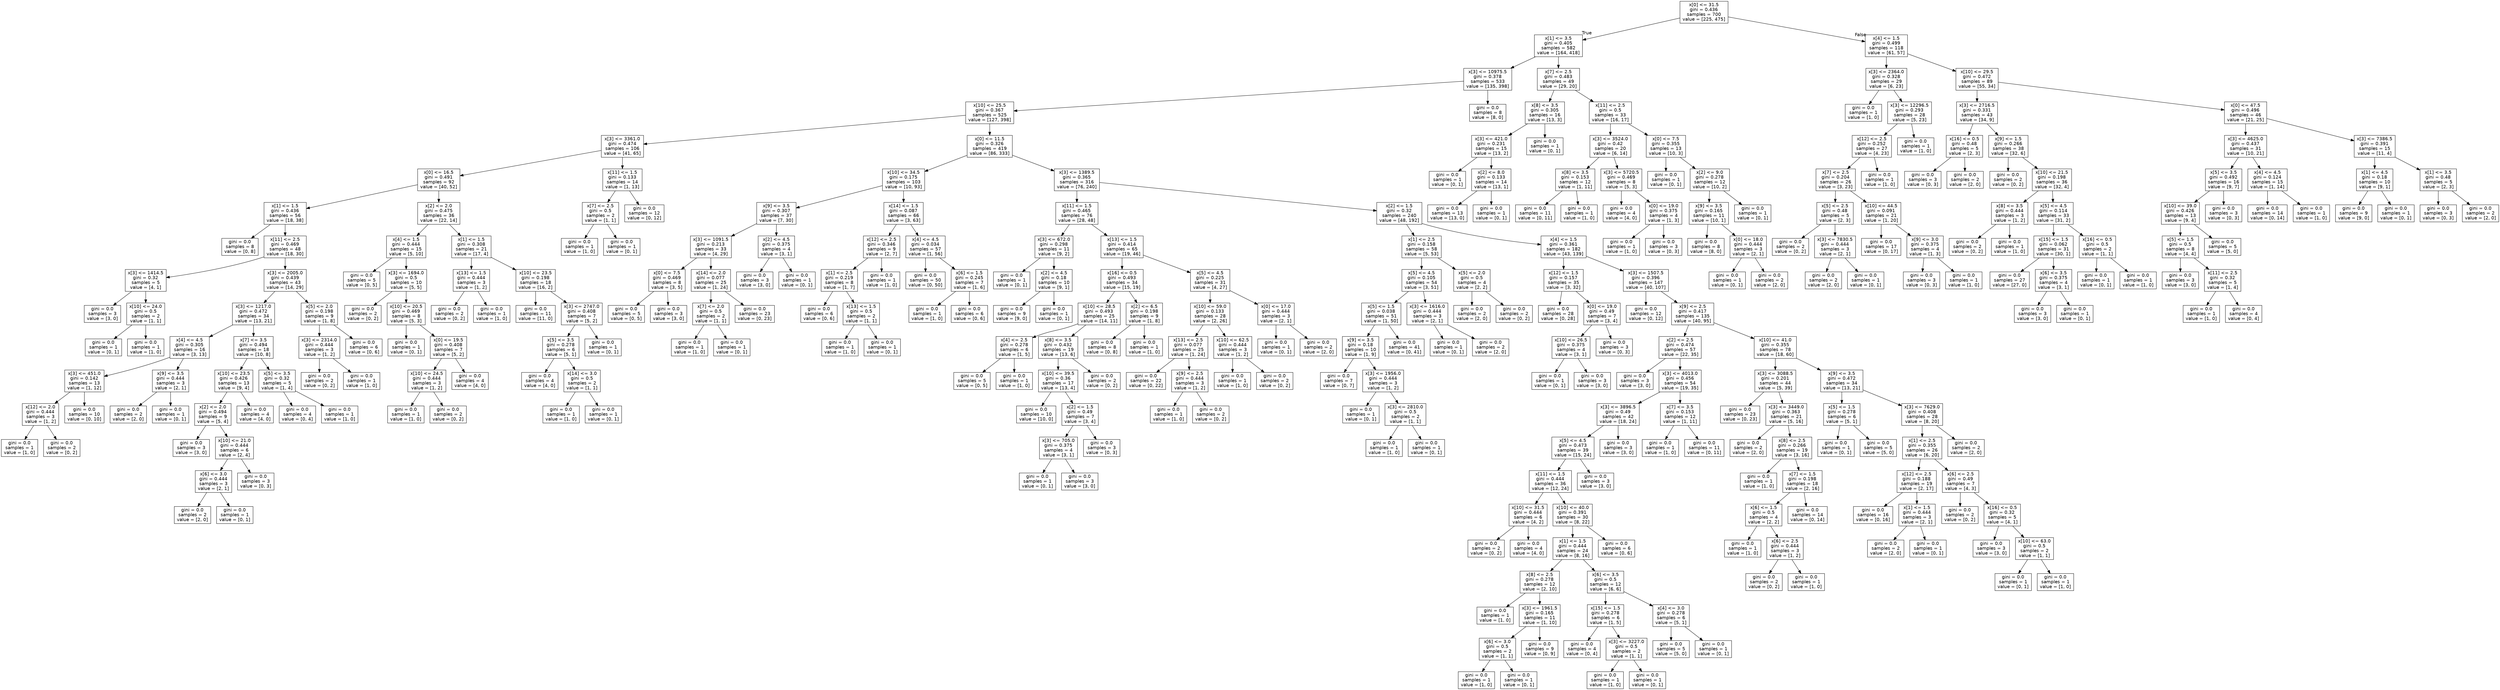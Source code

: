 digraph Tree {
node [shape=box, fontname="helvetica"] ;
edge [fontname="helvetica"] ;
0 [label="x[0] <= 31.5\ngini = 0.436\nsamples = 700\nvalue = [225, 475]"] ;
1 [label="x[1] <= 3.5\ngini = 0.405\nsamples = 582\nvalue = [164, 418]"] ;
0 -> 1 [labeldistance=2.5, labelangle=45, headlabel="True"] ;
2 [label="x[3] <= 10975.5\ngini = 0.378\nsamples = 533\nvalue = [135, 398]"] ;
1 -> 2 ;
3 [label="x[10] <= 25.5\ngini = 0.367\nsamples = 525\nvalue = [127, 398]"] ;
2 -> 3 ;
4 [label="x[3] <= 3361.0\ngini = 0.474\nsamples = 106\nvalue = [41, 65]"] ;
3 -> 4 ;
5 [label="x[0] <= 16.5\ngini = 0.491\nsamples = 92\nvalue = [40, 52]"] ;
4 -> 5 ;
6 [label="x[1] <= 1.5\ngini = 0.436\nsamples = 56\nvalue = [18, 38]"] ;
5 -> 6 ;
7 [label="gini = 0.0\nsamples = 8\nvalue = [0, 8]"] ;
6 -> 7 ;
8 [label="x[11] <= 2.5\ngini = 0.469\nsamples = 48\nvalue = [18, 30]"] ;
6 -> 8 ;
9 [label="x[3] <= 1414.5\ngini = 0.32\nsamples = 5\nvalue = [4, 1]"] ;
8 -> 9 ;
10 [label="gini = 0.0\nsamples = 3\nvalue = [3, 0]"] ;
9 -> 10 ;
11 [label="x[10] <= 24.0\ngini = 0.5\nsamples = 2\nvalue = [1, 1]"] ;
9 -> 11 ;
12 [label="gini = 0.0\nsamples = 1\nvalue = [0, 1]"] ;
11 -> 12 ;
13 [label="gini = 0.0\nsamples = 1\nvalue = [1, 0]"] ;
11 -> 13 ;
14 [label="x[3] <= 2005.0\ngini = 0.439\nsamples = 43\nvalue = [14, 29]"] ;
8 -> 14 ;
15 [label="x[3] <= 1217.0\ngini = 0.472\nsamples = 34\nvalue = [13, 21]"] ;
14 -> 15 ;
16 [label="x[4] <= 4.5\ngini = 0.305\nsamples = 16\nvalue = [3, 13]"] ;
15 -> 16 ;
17 [label="x[3] <= 451.0\ngini = 0.142\nsamples = 13\nvalue = [1, 12]"] ;
16 -> 17 ;
18 [label="x[12] <= 2.0\ngini = 0.444\nsamples = 3\nvalue = [1, 2]"] ;
17 -> 18 ;
19 [label="gini = 0.0\nsamples = 1\nvalue = [1, 0]"] ;
18 -> 19 ;
20 [label="gini = 0.0\nsamples = 2\nvalue = [0, 2]"] ;
18 -> 20 ;
21 [label="gini = 0.0\nsamples = 10\nvalue = [0, 10]"] ;
17 -> 21 ;
22 [label="x[9] <= 3.5\ngini = 0.444\nsamples = 3\nvalue = [2, 1]"] ;
16 -> 22 ;
23 [label="gini = 0.0\nsamples = 2\nvalue = [2, 0]"] ;
22 -> 23 ;
24 [label="gini = 0.0\nsamples = 1\nvalue = [0, 1]"] ;
22 -> 24 ;
25 [label="x[7] <= 3.5\ngini = 0.494\nsamples = 18\nvalue = [10, 8]"] ;
15 -> 25 ;
26 [label="x[10] <= 23.5\ngini = 0.426\nsamples = 13\nvalue = [9, 4]"] ;
25 -> 26 ;
27 [label="x[2] <= 2.0\ngini = 0.494\nsamples = 9\nvalue = [5, 4]"] ;
26 -> 27 ;
28 [label="gini = 0.0\nsamples = 3\nvalue = [3, 0]"] ;
27 -> 28 ;
29 [label="x[10] <= 21.0\ngini = 0.444\nsamples = 6\nvalue = [2, 4]"] ;
27 -> 29 ;
30 [label="x[6] <= 3.0\ngini = 0.444\nsamples = 3\nvalue = [2, 1]"] ;
29 -> 30 ;
31 [label="gini = 0.0\nsamples = 2\nvalue = [2, 0]"] ;
30 -> 31 ;
32 [label="gini = 0.0\nsamples = 1\nvalue = [0, 1]"] ;
30 -> 32 ;
33 [label="gini = 0.0\nsamples = 3\nvalue = [0, 3]"] ;
29 -> 33 ;
34 [label="gini = 0.0\nsamples = 4\nvalue = [4, 0]"] ;
26 -> 34 ;
35 [label="x[5] <= 3.5\ngini = 0.32\nsamples = 5\nvalue = [1, 4]"] ;
25 -> 35 ;
36 [label="gini = 0.0\nsamples = 4\nvalue = [0, 4]"] ;
35 -> 36 ;
37 [label="gini = 0.0\nsamples = 1\nvalue = [1, 0]"] ;
35 -> 37 ;
38 [label="x[5] <= 2.0\ngini = 0.198\nsamples = 9\nvalue = [1, 8]"] ;
14 -> 38 ;
39 [label="x[3] <= 2314.0\ngini = 0.444\nsamples = 3\nvalue = [1, 2]"] ;
38 -> 39 ;
40 [label="gini = 0.0\nsamples = 2\nvalue = [0, 2]"] ;
39 -> 40 ;
41 [label="gini = 0.0\nsamples = 1\nvalue = [1, 0]"] ;
39 -> 41 ;
42 [label="gini = 0.0\nsamples = 6\nvalue = [0, 6]"] ;
38 -> 42 ;
43 [label="x[2] <= 2.0\ngini = 0.475\nsamples = 36\nvalue = [22, 14]"] ;
5 -> 43 ;
44 [label="x[4] <= 1.5\ngini = 0.444\nsamples = 15\nvalue = [5, 10]"] ;
43 -> 44 ;
45 [label="gini = 0.0\nsamples = 5\nvalue = [0, 5]"] ;
44 -> 45 ;
46 [label="x[3] <= 1694.0\ngini = 0.5\nsamples = 10\nvalue = [5, 5]"] ;
44 -> 46 ;
47 [label="gini = 0.0\nsamples = 2\nvalue = [0, 2]"] ;
46 -> 47 ;
48 [label="x[10] <= 20.5\ngini = 0.469\nsamples = 8\nvalue = [5, 3]"] ;
46 -> 48 ;
49 [label="gini = 0.0\nsamples = 1\nvalue = [0, 1]"] ;
48 -> 49 ;
50 [label="x[0] <= 19.5\ngini = 0.408\nsamples = 7\nvalue = [5, 2]"] ;
48 -> 50 ;
51 [label="x[10] <= 24.5\ngini = 0.444\nsamples = 3\nvalue = [1, 2]"] ;
50 -> 51 ;
52 [label="gini = 0.0\nsamples = 1\nvalue = [1, 0]"] ;
51 -> 52 ;
53 [label="gini = 0.0\nsamples = 2\nvalue = [0, 2]"] ;
51 -> 53 ;
54 [label="gini = 0.0\nsamples = 4\nvalue = [4, 0]"] ;
50 -> 54 ;
55 [label="x[1] <= 1.5\ngini = 0.308\nsamples = 21\nvalue = [17, 4]"] ;
43 -> 55 ;
56 [label="x[13] <= 1.5\ngini = 0.444\nsamples = 3\nvalue = [1, 2]"] ;
55 -> 56 ;
57 [label="gini = 0.0\nsamples = 2\nvalue = [0, 2]"] ;
56 -> 57 ;
58 [label="gini = 0.0\nsamples = 1\nvalue = [1, 0]"] ;
56 -> 58 ;
59 [label="x[10] <= 23.5\ngini = 0.198\nsamples = 18\nvalue = [16, 2]"] ;
55 -> 59 ;
60 [label="gini = 0.0\nsamples = 11\nvalue = [11, 0]"] ;
59 -> 60 ;
61 [label="x[3] <= 2747.0\ngini = 0.408\nsamples = 7\nvalue = [5, 2]"] ;
59 -> 61 ;
62 [label="x[5] <= 3.5\ngini = 0.278\nsamples = 6\nvalue = [5, 1]"] ;
61 -> 62 ;
63 [label="gini = 0.0\nsamples = 4\nvalue = [4, 0]"] ;
62 -> 63 ;
64 [label="x[14] <= 3.0\ngini = 0.5\nsamples = 2\nvalue = [1, 1]"] ;
62 -> 64 ;
65 [label="gini = 0.0\nsamples = 1\nvalue = [1, 0]"] ;
64 -> 65 ;
66 [label="gini = 0.0\nsamples = 1\nvalue = [0, 1]"] ;
64 -> 66 ;
67 [label="gini = 0.0\nsamples = 1\nvalue = [0, 1]"] ;
61 -> 67 ;
68 [label="x[11] <= 1.5\ngini = 0.133\nsamples = 14\nvalue = [1, 13]"] ;
4 -> 68 ;
69 [label="x[7] <= 2.5\ngini = 0.5\nsamples = 2\nvalue = [1, 1]"] ;
68 -> 69 ;
70 [label="gini = 0.0\nsamples = 1\nvalue = [1, 0]"] ;
69 -> 70 ;
71 [label="gini = 0.0\nsamples = 1\nvalue = [0, 1]"] ;
69 -> 71 ;
72 [label="gini = 0.0\nsamples = 12\nvalue = [0, 12]"] ;
68 -> 72 ;
73 [label="x[0] <= 11.5\ngini = 0.326\nsamples = 419\nvalue = [86, 333]"] ;
3 -> 73 ;
74 [label="x[10] <= 34.5\ngini = 0.175\nsamples = 103\nvalue = [10, 93]"] ;
73 -> 74 ;
75 [label="x[9] <= 3.5\ngini = 0.307\nsamples = 37\nvalue = [7, 30]"] ;
74 -> 75 ;
76 [label="x[3] <= 1091.5\ngini = 0.213\nsamples = 33\nvalue = [4, 29]"] ;
75 -> 76 ;
77 [label="x[0] <= 7.5\ngini = 0.469\nsamples = 8\nvalue = [3, 5]"] ;
76 -> 77 ;
78 [label="gini = 0.0\nsamples = 5\nvalue = [0, 5]"] ;
77 -> 78 ;
79 [label="gini = 0.0\nsamples = 3\nvalue = [3, 0]"] ;
77 -> 79 ;
80 [label="x[14] <= 2.0\ngini = 0.077\nsamples = 25\nvalue = [1, 24]"] ;
76 -> 80 ;
81 [label="x[7] <= 2.0\ngini = 0.5\nsamples = 2\nvalue = [1, 1]"] ;
80 -> 81 ;
82 [label="gini = 0.0\nsamples = 1\nvalue = [1, 0]"] ;
81 -> 82 ;
83 [label="gini = 0.0\nsamples = 1\nvalue = [0, 1]"] ;
81 -> 83 ;
84 [label="gini = 0.0\nsamples = 23\nvalue = [0, 23]"] ;
80 -> 84 ;
85 [label="x[2] <= 4.5\ngini = 0.375\nsamples = 4\nvalue = [3, 1]"] ;
75 -> 85 ;
86 [label="gini = 0.0\nsamples = 3\nvalue = [3, 0]"] ;
85 -> 86 ;
87 [label="gini = 0.0\nsamples = 1\nvalue = [0, 1]"] ;
85 -> 87 ;
88 [label="x[14] <= 1.5\ngini = 0.087\nsamples = 66\nvalue = [3, 63]"] ;
74 -> 88 ;
89 [label="x[12] <= 2.5\ngini = 0.346\nsamples = 9\nvalue = [2, 7]"] ;
88 -> 89 ;
90 [label="x[1] <= 2.5\ngini = 0.219\nsamples = 8\nvalue = [1, 7]"] ;
89 -> 90 ;
91 [label="gini = 0.0\nsamples = 6\nvalue = [0, 6]"] ;
90 -> 91 ;
92 [label="x[13] <= 1.5\ngini = 0.5\nsamples = 2\nvalue = [1, 1]"] ;
90 -> 92 ;
93 [label="gini = 0.0\nsamples = 1\nvalue = [1, 0]"] ;
92 -> 93 ;
94 [label="gini = 0.0\nsamples = 1\nvalue = [0, 1]"] ;
92 -> 94 ;
95 [label="gini = 0.0\nsamples = 1\nvalue = [1, 0]"] ;
89 -> 95 ;
96 [label="x[4] <= 4.5\ngini = 0.034\nsamples = 57\nvalue = [1, 56]"] ;
88 -> 96 ;
97 [label="gini = 0.0\nsamples = 50\nvalue = [0, 50]"] ;
96 -> 97 ;
98 [label="x[6] <= 1.5\ngini = 0.245\nsamples = 7\nvalue = [1, 6]"] ;
96 -> 98 ;
99 [label="gini = 0.0\nsamples = 1\nvalue = [1, 0]"] ;
98 -> 99 ;
100 [label="gini = 0.0\nsamples = 6\nvalue = [0, 6]"] ;
98 -> 100 ;
101 [label="x[3] <= 1389.5\ngini = 0.365\nsamples = 316\nvalue = [76, 240]"] ;
73 -> 101 ;
102 [label="x[11] <= 1.5\ngini = 0.465\nsamples = 76\nvalue = [28, 48]"] ;
101 -> 102 ;
103 [label="x[3] <= 672.0\ngini = 0.298\nsamples = 11\nvalue = [9, 2]"] ;
102 -> 103 ;
104 [label="gini = 0.0\nsamples = 1\nvalue = [0, 1]"] ;
103 -> 104 ;
105 [label="x[2] <= 4.5\ngini = 0.18\nsamples = 10\nvalue = [9, 1]"] ;
103 -> 105 ;
106 [label="gini = 0.0\nsamples = 9\nvalue = [9, 0]"] ;
105 -> 106 ;
107 [label="gini = 0.0\nsamples = 1\nvalue = [0, 1]"] ;
105 -> 107 ;
108 [label="x[13] <= 1.5\ngini = 0.414\nsamples = 65\nvalue = [19, 46]"] ;
102 -> 108 ;
109 [label="x[16] <= 0.5\ngini = 0.493\nsamples = 34\nvalue = [15, 19]"] ;
108 -> 109 ;
110 [label="x[10] <= 28.5\ngini = 0.493\nsamples = 25\nvalue = [14, 11]"] ;
109 -> 110 ;
111 [label="x[4] <= 2.5\ngini = 0.278\nsamples = 6\nvalue = [1, 5]"] ;
110 -> 111 ;
112 [label="gini = 0.0\nsamples = 5\nvalue = [0, 5]"] ;
111 -> 112 ;
113 [label="gini = 0.0\nsamples = 1\nvalue = [1, 0]"] ;
111 -> 113 ;
114 [label="x[8] <= 3.5\ngini = 0.432\nsamples = 19\nvalue = [13, 6]"] ;
110 -> 114 ;
115 [label="x[10] <= 39.5\ngini = 0.36\nsamples = 17\nvalue = [13, 4]"] ;
114 -> 115 ;
116 [label="gini = 0.0\nsamples = 10\nvalue = [10, 0]"] ;
115 -> 116 ;
117 [label="x[2] <= 1.5\ngini = 0.49\nsamples = 7\nvalue = [3, 4]"] ;
115 -> 117 ;
118 [label="x[3] <= 705.0\ngini = 0.375\nsamples = 4\nvalue = [3, 1]"] ;
117 -> 118 ;
119 [label="gini = 0.0\nsamples = 1\nvalue = [0, 1]"] ;
118 -> 119 ;
120 [label="gini = 0.0\nsamples = 3\nvalue = [3, 0]"] ;
118 -> 120 ;
121 [label="gini = 0.0\nsamples = 3\nvalue = [0, 3]"] ;
117 -> 121 ;
122 [label="gini = 0.0\nsamples = 2\nvalue = [0, 2]"] ;
114 -> 122 ;
123 [label="x[2] <= 6.5\ngini = 0.198\nsamples = 9\nvalue = [1, 8]"] ;
109 -> 123 ;
124 [label="gini = 0.0\nsamples = 8\nvalue = [0, 8]"] ;
123 -> 124 ;
125 [label="gini = 0.0\nsamples = 1\nvalue = [1, 0]"] ;
123 -> 125 ;
126 [label="x[5] <= 4.5\ngini = 0.225\nsamples = 31\nvalue = [4, 27]"] ;
108 -> 126 ;
127 [label="x[10] <= 59.0\ngini = 0.133\nsamples = 28\nvalue = [2, 26]"] ;
126 -> 127 ;
128 [label="x[13] <= 2.5\ngini = 0.077\nsamples = 25\nvalue = [1, 24]"] ;
127 -> 128 ;
129 [label="gini = 0.0\nsamples = 22\nvalue = [0, 22]"] ;
128 -> 129 ;
130 [label="x[9] <= 2.5\ngini = 0.444\nsamples = 3\nvalue = [1, 2]"] ;
128 -> 130 ;
131 [label="gini = 0.0\nsamples = 1\nvalue = [1, 0]"] ;
130 -> 131 ;
132 [label="gini = 0.0\nsamples = 2\nvalue = [0, 2]"] ;
130 -> 132 ;
133 [label="x[10] <= 62.5\ngini = 0.444\nsamples = 3\nvalue = [1, 2]"] ;
127 -> 133 ;
134 [label="gini = 0.0\nsamples = 1\nvalue = [1, 0]"] ;
133 -> 134 ;
135 [label="gini = 0.0\nsamples = 2\nvalue = [0, 2]"] ;
133 -> 135 ;
136 [label="x[0] <= 17.0\ngini = 0.444\nsamples = 3\nvalue = [2, 1]"] ;
126 -> 136 ;
137 [label="gini = 0.0\nsamples = 1\nvalue = [0, 1]"] ;
136 -> 137 ;
138 [label="gini = 0.0\nsamples = 2\nvalue = [2, 0]"] ;
136 -> 138 ;
139 [label="x[2] <= 1.5\ngini = 0.32\nsamples = 240\nvalue = [48, 192]"] ;
101 -> 139 ;
140 [label="x[1] <= 2.5\ngini = 0.158\nsamples = 58\nvalue = [5, 53]"] ;
139 -> 140 ;
141 [label="x[5] <= 4.5\ngini = 0.105\nsamples = 54\nvalue = [3, 51]"] ;
140 -> 141 ;
142 [label="x[5] <= 1.5\ngini = 0.038\nsamples = 51\nvalue = [1, 50]"] ;
141 -> 142 ;
143 [label="x[9] <= 3.5\ngini = 0.18\nsamples = 10\nvalue = [1, 9]"] ;
142 -> 143 ;
144 [label="gini = 0.0\nsamples = 7\nvalue = [0, 7]"] ;
143 -> 144 ;
145 [label="x[3] <= 1956.0\ngini = 0.444\nsamples = 3\nvalue = [1, 2]"] ;
143 -> 145 ;
146 [label="gini = 0.0\nsamples = 1\nvalue = [0, 1]"] ;
145 -> 146 ;
147 [label="x[3] <= 2810.0\ngini = 0.5\nsamples = 2\nvalue = [1, 1]"] ;
145 -> 147 ;
148 [label="gini = 0.0\nsamples = 1\nvalue = [1, 0]"] ;
147 -> 148 ;
149 [label="gini = 0.0\nsamples = 1\nvalue = [0, 1]"] ;
147 -> 149 ;
150 [label="gini = 0.0\nsamples = 41\nvalue = [0, 41]"] ;
142 -> 150 ;
151 [label="x[3] <= 1616.0\ngini = 0.444\nsamples = 3\nvalue = [2, 1]"] ;
141 -> 151 ;
152 [label="gini = 0.0\nsamples = 1\nvalue = [0, 1]"] ;
151 -> 152 ;
153 [label="gini = 0.0\nsamples = 2\nvalue = [2, 0]"] ;
151 -> 153 ;
154 [label="x[5] <= 2.0\ngini = 0.5\nsamples = 4\nvalue = [2, 2]"] ;
140 -> 154 ;
155 [label="gini = 0.0\nsamples = 2\nvalue = [2, 0]"] ;
154 -> 155 ;
156 [label="gini = 0.0\nsamples = 2\nvalue = [0, 2]"] ;
154 -> 156 ;
157 [label="x[4] <= 1.5\ngini = 0.361\nsamples = 182\nvalue = [43, 139]"] ;
139 -> 157 ;
158 [label="x[12] <= 1.5\ngini = 0.157\nsamples = 35\nvalue = [3, 32]"] ;
157 -> 158 ;
159 [label="gini = 0.0\nsamples = 28\nvalue = [0, 28]"] ;
158 -> 159 ;
160 [label="x[0] <= 19.0\ngini = 0.49\nsamples = 7\nvalue = [3, 4]"] ;
158 -> 160 ;
161 [label="x[10] <= 26.5\ngini = 0.375\nsamples = 4\nvalue = [3, 1]"] ;
160 -> 161 ;
162 [label="gini = 0.0\nsamples = 1\nvalue = [0, 1]"] ;
161 -> 162 ;
163 [label="gini = 0.0\nsamples = 3\nvalue = [3, 0]"] ;
161 -> 163 ;
164 [label="gini = 0.0\nsamples = 3\nvalue = [0, 3]"] ;
160 -> 164 ;
165 [label="x[3] <= 1507.5\ngini = 0.396\nsamples = 147\nvalue = [40, 107]"] ;
157 -> 165 ;
166 [label="gini = 0.0\nsamples = 12\nvalue = [0, 12]"] ;
165 -> 166 ;
167 [label="x[9] <= 2.5\ngini = 0.417\nsamples = 135\nvalue = [40, 95]"] ;
165 -> 167 ;
168 [label="x[2] <= 2.5\ngini = 0.474\nsamples = 57\nvalue = [22, 35]"] ;
167 -> 168 ;
169 [label="gini = 0.0\nsamples = 3\nvalue = [3, 0]"] ;
168 -> 169 ;
170 [label="x[3] <= 4013.0\ngini = 0.456\nsamples = 54\nvalue = [19, 35]"] ;
168 -> 170 ;
171 [label="x[3] <= 3896.5\ngini = 0.49\nsamples = 42\nvalue = [18, 24]"] ;
170 -> 171 ;
172 [label="x[5] <= 4.5\ngini = 0.473\nsamples = 39\nvalue = [15, 24]"] ;
171 -> 172 ;
173 [label="x[11] <= 1.5\ngini = 0.444\nsamples = 36\nvalue = [12, 24]"] ;
172 -> 173 ;
174 [label="x[10] <= 31.5\ngini = 0.444\nsamples = 6\nvalue = [4, 2]"] ;
173 -> 174 ;
175 [label="gini = 0.0\nsamples = 2\nvalue = [0, 2]"] ;
174 -> 175 ;
176 [label="gini = 0.0\nsamples = 4\nvalue = [4, 0]"] ;
174 -> 176 ;
177 [label="x[10] <= 40.0\ngini = 0.391\nsamples = 30\nvalue = [8, 22]"] ;
173 -> 177 ;
178 [label="x[1] <= 1.5\ngini = 0.444\nsamples = 24\nvalue = [8, 16]"] ;
177 -> 178 ;
179 [label="x[8] <= 2.5\ngini = 0.278\nsamples = 12\nvalue = [2, 10]"] ;
178 -> 179 ;
180 [label="gini = 0.0\nsamples = 1\nvalue = [1, 0]"] ;
179 -> 180 ;
181 [label="x[3] <= 1961.5\ngini = 0.165\nsamples = 11\nvalue = [1, 10]"] ;
179 -> 181 ;
182 [label="x[6] <= 3.0\ngini = 0.5\nsamples = 2\nvalue = [1, 1]"] ;
181 -> 182 ;
183 [label="gini = 0.0\nsamples = 1\nvalue = [1, 0]"] ;
182 -> 183 ;
184 [label="gini = 0.0\nsamples = 1\nvalue = [0, 1]"] ;
182 -> 184 ;
185 [label="gini = 0.0\nsamples = 9\nvalue = [0, 9]"] ;
181 -> 185 ;
186 [label="x[6] <= 3.5\ngini = 0.5\nsamples = 12\nvalue = [6, 6]"] ;
178 -> 186 ;
187 [label="x[15] <= 1.5\ngini = 0.278\nsamples = 6\nvalue = [1, 5]"] ;
186 -> 187 ;
188 [label="gini = 0.0\nsamples = 4\nvalue = [0, 4]"] ;
187 -> 188 ;
189 [label="x[3] <= 3227.0\ngini = 0.5\nsamples = 2\nvalue = [1, 1]"] ;
187 -> 189 ;
190 [label="gini = 0.0\nsamples = 1\nvalue = [1, 0]"] ;
189 -> 190 ;
191 [label="gini = 0.0\nsamples = 1\nvalue = [0, 1]"] ;
189 -> 191 ;
192 [label="x[4] <= 3.0\ngini = 0.278\nsamples = 6\nvalue = [5, 1]"] ;
186 -> 192 ;
193 [label="gini = 0.0\nsamples = 5\nvalue = [5, 0]"] ;
192 -> 193 ;
194 [label="gini = 0.0\nsamples = 1\nvalue = [0, 1]"] ;
192 -> 194 ;
195 [label="gini = 0.0\nsamples = 6\nvalue = [0, 6]"] ;
177 -> 195 ;
196 [label="gini = 0.0\nsamples = 3\nvalue = [3, 0]"] ;
172 -> 196 ;
197 [label="gini = 0.0\nsamples = 3\nvalue = [3, 0]"] ;
171 -> 197 ;
198 [label="x[7] <= 3.5\ngini = 0.153\nsamples = 12\nvalue = [1, 11]"] ;
170 -> 198 ;
199 [label="gini = 0.0\nsamples = 1\nvalue = [1, 0]"] ;
198 -> 199 ;
200 [label="gini = 0.0\nsamples = 11\nvalue = [0, 11]"] ;
198 -> 200 ;
201 [label="x[10] <= 41.0\ngini = 0.355\nsamples = 78\nvalue = [18, 60]"] ;
167 -> 201 ;
202 [label="x[3] <= 3088.5\ngini = 0.201\nsamples = 44\nvalue = [5, 39]"] ;
201 -> 202 ;
203 [label="gini = 0.0\nsamples = 23\nvalue = [0, 23]"] ;
202 -> 203 ;
204 [label="x[3] <= 3449.0\ngini = 0.363\nsamples = 21\nvalue = [5, 16]"] ;
202 -> 204 ;
205 [label="gini = 0.0\nsamples = 2\nvalue = [2, 0]"] ;
204 -> 205 ;
206 [label="x[8] <= 2.5\ngini = 0.266\nsamples = 19\nvalue = [3, 16]"] ;
204 -> 206 ;
207 [label="gini = 0.0\nsamples = 1\nvalue = [1, 0]"] ;
206 -> 207 ;
208 [label="x[7] <= 1.5\ngini = 0.198\nsamples = 18\nvalue = [2, 16]"] ;
206 -> 208 ;
209 [label="x[6] <= 1.5\ngini = 0.5\nsamples = 4\nvalue = [2, 2]"] ;
208 -> 209 ;
210 [label="gini = 0.0\nsamples = 1\nvalue = [1, 0]"] ;
209 -> 210 ;
211 [label="x[6] <= 2.5\ngini = 0.444\nsamples = 3\nvalue = [1, 2]"] ;
209 -> 211 ;
212 [label="gini = 0.0\nsamples = 2\nvalue = [0, 2]"] ;
211 -> 212 ;
213 [label="gini = 0.0\nsamples = 1\nvalue = [1, 0]"] ;
211 -> 213 ;
214 [label="gini = 0.0\nsamples = 14\nvalue = [0, 14]"] ;
208 -> 214 ;
215 [label="x[9] <= 3.5\ngini = 0.472\nsamples = 34\nvalue = [13, 21]"] ;
201 -> 215 ;
216 [label="x[5] <= 1.5\ngini = 0.278\nsamples = 6\nvalue = [5, 1]"] ;
215 -> 216 ;
217 [label="gini = 0.0\nsamples = 1\nvalue = [0, 1]"] ;
216 -> 217 ;
218 [label="gini = 0.0\nsamples = 5\nvalue = [5, 0]"] ;
216 -> 218 ;
219 [label="x[3] <= 7629.0\ngini = 0.408\nsamples = 28\nvalue = [8, 20]"] ;
215 -> 219 ;
220 [label="x[1] <= 2.5\ngini = 0.355\nsamples = 26\nvalue = [6, 20]"] ;
219 -> 220 ;
221 [label="x[12] <= 2.5\ngini = 0.188\nsamples = 19\nvalue = [2, 17]"] ;
220 -> 221 ;
222 [label="gini = 0.0\nsamples = 16\nvalue = [0, 16]"] ;
221 -> 222 ;
223 [label="x[1] <= 1.5\ngini = 0.444\nsamples = 3\nvalue = [2, 1]"] ;
221 -> 223 ;
224 [label="gini = 0.0\nsamples = 2\nvalue = [2, 0]"] ;
223 -> 224 ;
225 [label="gini = 0.0\nsamples = 1\nvalue = [0, 1]"] ;
223 -> 225 ;
226 [label="x[6] <= 2.5\ngini = 0.49\nsamples = 7\nvalue = [4, 3]"] ;
220 -> 226 ;
227 [label="gini = 0.0\nsamples = 2\nvalue = [0, 2]"] ;
226 -> 227 ;
228 [label="x[16] <= 0.5\ngini = 0.32\nsamples = 5\nvalue = [4, 1]"] ;
226 -> 228 ;
229 [label="gini = 0.0\nsamples = 3\nvalue = [3, 0]"] ;
228 -> 229 ;
230 [label="x[10] <= 63.0\ngini = 0.5\nsamples = 2\nvalue = [1, 1]"] ;
228 -> 230 ;
231 [label="gini = 0.0\nsamples = 1\nvalue = [0, 1]"] ;
230 -> 231 ;
232 [label="gini = 0.0\nsamples = 1\nvalue = [1, 0]"] ;
230 -> 232 ;
233 [label="gini = 0.0\nsamples = 2\nvalue = [2, 0]"] ;
219 -> 233 ;
234 [label="gini = 0.0\nsamples = 8\nvalue = [8, 0]"] ;
2 -> 234 ;
235 [label="x[7] <= 2.5\ngini = 0.483\nsamples = 49\nvalue = [29, 20]"] ;
1 -> 235 ;
236 [label="x[8] <= 3.5\ngini = 0.305\nsamples = 16\nvalue = [13, 3]"] ;
235 -> 236 ;
237 [label="x[3] <= 421.0\ngini = 0.231\nsamples = 15\nvalue = [13, 2]"] ;
236 -> 237 ;
238 [label="gini = 0.0\nsamples = 1\nvalue = [0, 1]"] ;
237 -> 238 ;
239 [label="x[2] <= 8.0\ngini = 0.133\nsamples = 14\nvalue = [13, 1]"] ;
237 -> 239 ;
240 [label="gini = 0.0\nsamples = 13\nvalue = [13, 0]"] ;
239 -> 240 ;
241 [label="gini = 0.0\nsamples = 1\nvalue = [0, 1]"] ;
239 -> 241 ;
242 [label="gini = 0.0\nsamples = 1\nvalue = [0, 1]"] ;
236 -> 242 ;
243 [label="x[11] <= 2.5\ngini = 0.5\nsamples = 33\nvalue = [16, 17]"] ;
235 -> 243 ;
244 [label="x[3] <= 3524.0\ngini = 0.42\nsamples = 20\nvalue = [6, 14]"] ;
243 -> 244 ;
245 [label="x[8] <= 3.5\ngini = 0.153\nsamples = 12\nvalue = [1, 11]"] ;
244 -> 245 ;
246 [label="gini = 0.0\nsamples = 11\nvalue = [0, 11]"] ;
245 -> 246 ;
247 [label="gini = 0.0\nsamples = 1\nvalue = [1, 0]"] ;
245 -> 247 ;
248 [label="x[3] <= 5720.5\ngini = 0.469\nsamples = 8\nvalue = [5, 3]"] ;
244 -> 248 ;
249 [label="gini = 0.0\nsamples = 4\nvalue = [4, 0]"] ;
248 -> 249 ;
250 [label="x[0] <= 19.0\ngini = 0.375\nsamples = 4\nvalue = [1, 3]"] ;
248 -> 250 ;
251 [label="gini = 0.0\nsamples = 1\nvalue = [1, 0]"] ;
250 -> 251 ;
252 [label="gini = 0.0\nsamples = 3\nvalue = [0, 3]"] ;
250 -> 252 ;
253 [label="x[0] <= 7.5\ngini = 0.355\nsamples = 13\nvalue = [10, 3]"] ;
243 -> 253 ;
254 [label="gini = 0.0\nsamples = 1\nvalue = [0, 1]"] ;
253 -> 254 ;
255 [label="x[2] <= 9.0\ngini = 0.278\nsamples = 12\nvalue = [10, 2]"] ;
253 -> 255 ;
256 [label="x[9] <= 3.5\ngini = 0.165\nsamples = 11\nvalue = [10, 1]"] ;
255 -> 256 ;
257 [label="gini = 0.0\nsamples = 8\nvalue = [8, 0]"] ;
256 -> 257 ;
258 [label="x[0] <= 18.0\ngini = 0.444\nsamples = 3\nvalue = [2, 1]"] ;
256 -> 258 ;
259 [label="gini = 0.0\nsamples = 1\nvalue = [0, 1]"] ;
258 -> 259 ;
260 [label="gini = 0.0\nsamples = 2\nvalue = [2, 0]"] ;
258 -> 260 ;
261 [label="gini = 0.0\nsamples = 1\nvalue = [0, 1]"] ;
255 -> 261 ;
262 [label="x[4] <= 1.5\ngini = 0.499\nsamples = 118\nvalue = [61, 57]"] ;
0 -> 262 [labeldistance=2.5, labelangle=-45, headlabel="False"] ;
263 [label="x[3] <= 2364.0\ngini = 0.328\nsamples = 29\nvalue = [6, 23]"] ;
262 -> 263 ;
264 [label="gini = 0.0\nsamples = 1\nvalue = [1, 0]"] ;
263 -> 264 ;
265 [label="x[3] <= 12296.5\ngini = 0.293\nsamples = 28\nvalue = [5, 23]"] ;
263 -> 265 ;
266 [label="x[12] <= 2.5\ngini = 0.252\nsamples = 27\nvalue = [4, 23]"] ;
265 -> 266 ;
267 [label="x[7] <= 2.5\ngini = 0.204\nsamples = 26\nvalue = [3, 23]"] ;
266 -> 267 ;
268 [label="x[5] <= 2.5\ngini = 0.48\nsamples = 5\nvalue = [2, 3]"] ;
267 -> 268 ;
269 [label="gini = 0.0\nsamples = 2\nvalue = [0, 2]"] ;
268 -> 269 ;
270 [label="x[3] <= 7830.5\ngini = 0.444\nsamples = 3\nvalue = [2, 1]"] ;
268 -> 270 ;
271 [label="gini = 0.0\nsamples = 2\nvalue = [2, 0]"] ;
270 -> 271 ;
272 [label="gini = 0.0\nsamples = 1\nvalue = [0, 1]"] ;
270 -> 272 ;
273 [label="x[10] <= 44.5\ngini = 0.091\nsamples = 21\nvalue = [1, 20]"] ;
267 -> 273 ;
274 [label="gini = 0.0\nsamples = 17\nvalue = [0, 17]"] ;
273 -> 274 ;
275 [label="x[9] <= 3.0\ngini = 0.375\nsamples = 4\nvalue = [1, 3]"] ;
273 -> 275 ;
276 [label="gini = 0.0\nsamples = 3\nvalue = [0, 3]"] ;
275 -> 276 ;
277 [label="gini = 0.0\nsamples = 1\nvalue = [1, 0]"] ;
275 -> 277 ;
278 [label="gini = 0.0\nsamples = 1\nvalue = [1, 0]"] ;
266 -> 278 ;
279 [label="gini = 0.0\nsamples = 1\nvalue = [1, 0]"] ;
265 -> 279 ;
280 [label="x[10] <= 29.5\ngini = 0.472\nsamples = 89\nvalue = [55, 34]"] ;
262 -> 280 ;
281 [label="x[3] <= 2716.5\ngini = 0.331\nsamples = 43\nvalue = [34, 9]"] ;
280 -> 281 ;
282 [label="x[16] <= 0.5\ngini = 0.48\nsamples = 5\nvalue = [2, 3]"] ;
281 -> 282 ;
283 [label="gini = 0.0\nsamples = 3\nvalue = [0, 3]"] ;
282 -> 283 ;
284 [label="gini = 0.0\nsamples = 2\nvalue = [2, 0]"] ;
282 -> 284 ;
285 [label="x[9] <= 1.5\ngini = 0.266\nsamples = 38\nvalue = [32, 6]"] ;
281 -> 285 ;
286 [label="gini = 0.0\nsamples = 2\nvalue = [0, 2]"] ;
285 -> 286 ;
287 [label="x[10] <= 21.5\ngini = 0.198\nsamples = 36\nvalue = [32, 4]"] ;
285 -> 287 ;
288 [label="x[8] <= 3.5\ngini = 0.444\nsamples = 3\nvalue = [1, 2]"] ;
287 -> 288 ;
289 [label="gini = 0.0\nsamples = 2\nvalue = [0, 2]"] ;
288 -> 289 ;
290 [label="gini = 0.0\nsamples = 1\nvalue = [1, 0]"] ;
288 -> 290 ;
291 [label="x[5] <= 4.5\ngini = 0.114\nsamples = 33\nvalue = [31, 2]"] ;
287 -> 291 ;
292 [label="x[15] <= 1.5\ngini = 0.062\nsamples = 31\nvalue = [30, 1]"] ;
291 -> 292 ;
293 [label="gini = 0.0\nsamples = 27\nvalue = [27, 0]"] ;
292 -> 293 ;
294 [label="x[6] <= 3.5\ngini = 0.375\nsamples = 4\nvalue = [3, 1]"] ;
292 -> 294 ;
295 [label="gini = 0.0\nsamples = 3\nvalue = [3, 0]"] ;
294 -> 295 ;
296 [label="gini = 0.0\nsamples = 1\nvalue = [0, 1]"] ;
294 -> 296 ;
297 [label="x[16] <= 0.5\ngini = 0.5\nsamples = 2\nvalue = [1, 1]"] ;
291 -> 297 ;
298 [label="gini = 0.0\nsamples = 1\nvalue = [0, 1]"] ;
297 -> 298 ;
299 [label="gini = 0.0\nsamples = 1\nvalue = [1, 0]"] ;
297 -> 299 ;
300 [label="x[0] <= 47.5\ngini = 0.496\nsamples = 46\nvalue = [21, 25]"] ;
280 -> 300 ;
301 [label="x[3] <= 4625.0\ngini = 0.437\nsamples = 31\nvalue = [10, 21]"] ;
300 -> 301 ;
302 [label="x[5] <= 3.5\ngini = 0.492\nsamples = 16\nvalue = [9, 7]"] ;
301 -> 302 ;
303 [label="x[10] <= 39.0\ngini = 0.426\nsamples = 13\nvalue = [9, 4]"] ;
302 -> 303 ;
304 [label="x[5] <= 1.5\ngini = 0.5\nsamples = 8\nvalue = [4, 4]"] ;
303 -> 304 ;
305 [label="gini = 0.0\nsamples = 3\nvalue = [3, 0]"] ;
304 -> 305 ;
306 [label="x[11] <= 2.5\ngini = 0.32\nsamples = 5\nvalue = [1, 4]"] ;
304 -> 306 ;
307 [label="gini = 0.0\nsamples = 1\nvalue = [1, 0]"] ;
306 -> 307 ;
308 [label="gini = 0.0\nsamples = 4\nvalue = [0, 4]"] ;
306 -> 308 ;
309 [label="gini = 0.0\nsamples = 5\nvalue = [5, 0]"] ;
303 -> 309 ;
310 [label="gini = 0.0\nsamples = 3\nvalue = [0, 3]"] ;
302 -> 310 ;
311 [label="x[4] <= 4.5\ngini = 0.124\nsamples = 15\nvalue = [1, 14]"] ;
301 -> 311 ;
312 [label="gini = 0.0\nsamples = 14\nvalue = [0, 14]"] ;
311 -> 312 ;
313 [label="gini = 0.0\nsamples = 1\nvalue = [1, 0]"] ;
311 -> 313 ;
314 [label="x[3] <= 7386.5\ngini = 0.391\nsamples = 15\nvalue = [11, 4]"] ;
300 -> 314 ;
315 [label="x[1] <= 4.5\ngini = 0.18\nsamples = 10\nvalue = [9, 1]"] ;
314 -> 315 ;
316 [label="gini = 0.0\nsamples = 9\nvalue = [9, 0]"] ;
315 -> 316 ;
317 [label="gini = 0.0\nsamples = 1\nvalue = [0, 1]"] ;
315 -> 317 ;
318 [label="x[1] <= 3.5\ngini = 0.48\nsamples = 5\nvalue = [2, 3]"] ;
314 -> 318 ;
319 [label="gini = 0.0\nsamples = 3\nvalue = [0, 3]"] ;
318 -> 319 ;
320 [label="gini = 0.0\nsamples = 2\nvalue = [2, 0]"] ;
318 -> 320 ;
}